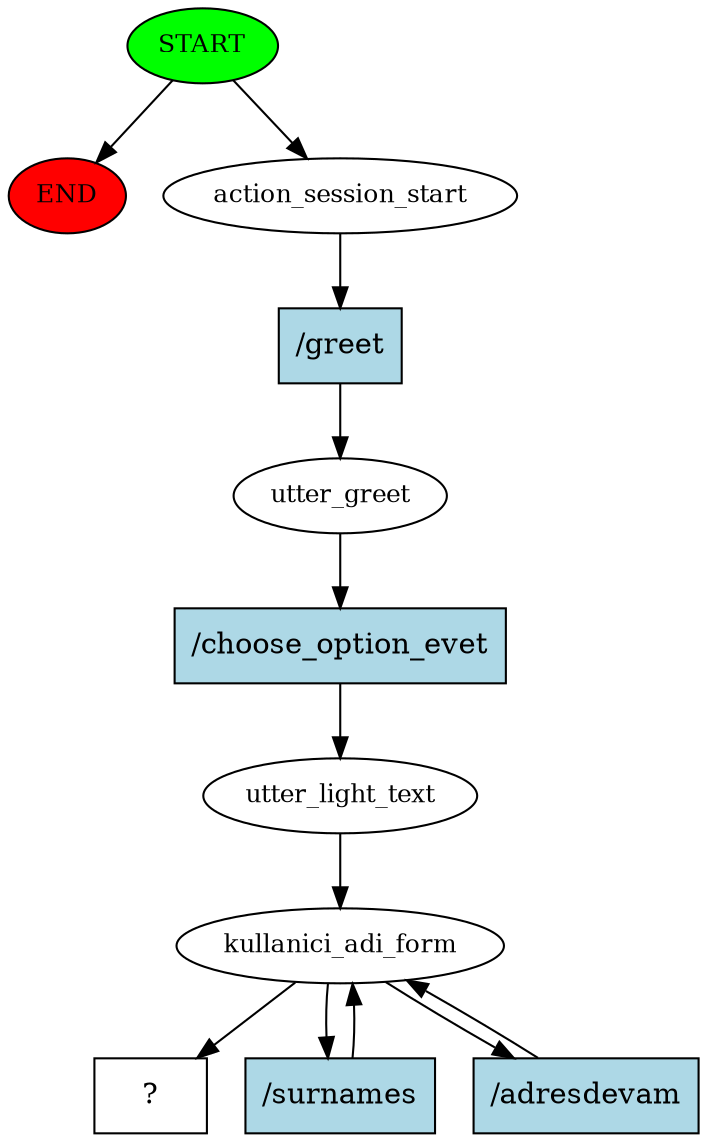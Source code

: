 digraph  {
0 [class="start active", fillcolor=green, fontsize=12, label=START, style=filled];
"-1" [class=end, fillcolor=red, fontsize=12, label=END, style=filled];
1 [class=active, fontsize=12, label=action_session_start];
2 [class=active, fontsize=12, label=utter_greet];
3 [class=active, fontsize=12, label=utter_light_text];
4 [class=active, fontsize=12, label=kullanici_adi_form];
8 [class="intent dashed active", label="  ?  ", shape=rect];
9 [class="intent active", fillcolor=lightblue, label="/greet", shape=rect, style=filled];
10 [class="intent active", fillcolor=lightblue, label="/choose_option_evet", shape=rect, style=filled];
11 [class="intent active", fillcolor=lightblue, label="/surnames", shape=rect, style=filled];
12 [class="intent active", fillcolor=lightblue, label="/adresdevam", shape=rect, style=filled];
0 -> "-1"  [class="", key=NONE, label=""];
0 -> 1  [class=active, key=NONE, label=""];
1 -> 9  [class=active, key=0];
2 -> 10  [class=active, key=0];
3 -> 4  [class=active, key=NONE, label=""];
4 -> 8  [class=active, key=NONE, label=""];
4 -> 11  [class=active, key=0];
4 -> 12  [class=active, key=0];
9 -> 2  [class=active, key=0];
10 -> 3  [class=active, key=0];
11 -> 4  [class=active, key=0];
12 -> 4  [class=active, key=0];
}

